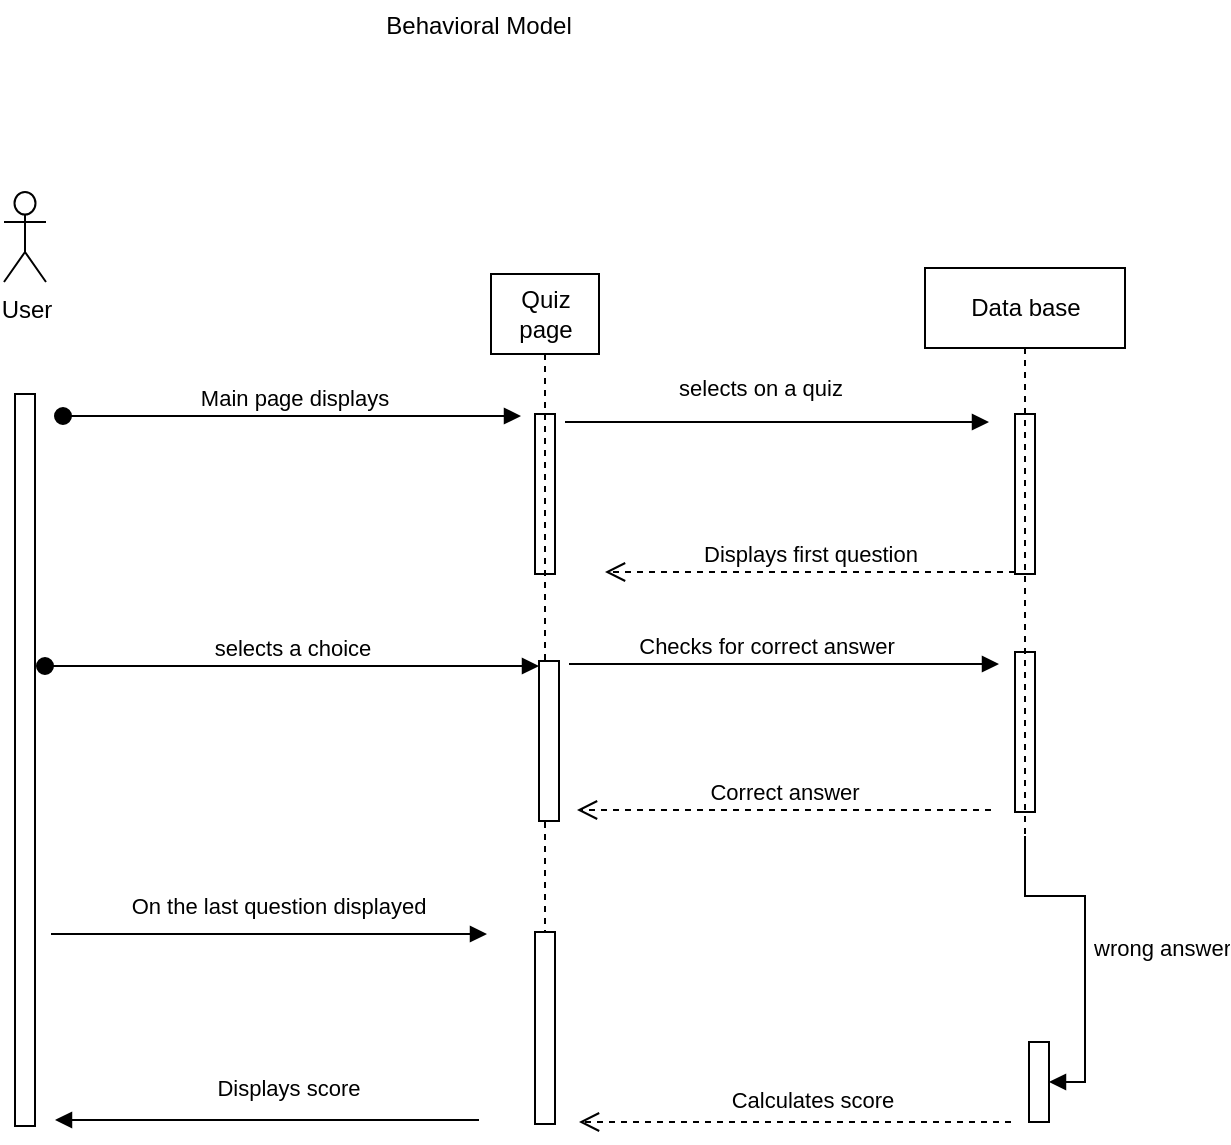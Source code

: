 <mxfile version="21.4.0" type="github">
  <diagram name="Page-1" id="2YBvvXClWsGukQMizWep">
    <mxGraphModel dx="880" dy="490" grid="0" gridSize="10" guides="1" tooltips="1" connect="1" arrows="1" fold="1" page="1" pageScale="1" pageWidth="850" pageHeight="1100" background="none" math="0" shadow="0">
      <root>
        <mxCell id="0" />
        <mxCell id="1" parent="0" />
        <mxCell id="xG01yMErNChcZ259U6Tp-1" value="" style="html=1;points=[];perimeter=orthogonalPerimeter;outlineConnect=0;targetShapes=umlLifeline;portConstraint=eastwest;newEdgeStyle={&quot;edgeStyle&quot;:&quot;elbowEdgeStyle&quot;,&quot;elbow&quot;:&quot;vertical&quot;,&quot;curved&quot;:0,&quot;rounded&quot;:0};" vertex="1" parent="1">
          <mxGeometry x="150.5" y="281" width="10" height="366" as="geometry" />
        </mxCell>
        <mxCell id="xG01yMErNChcZ259U6Tp-2" value="User" style="shape=umlActor;verticalLabelPosition=bottom;verticalAlign=top;html=1;" vertex="1" parent="1">
          <mxGeometry x="145" y="180" width="21" height="45" as="geometry" />
        </mxCell>
        <mxCell id="xG01yMErNChcZ259U6Tp-4" value="selects on a quiz" style="html=1;verticalAlign=bottom;endArrow=block;edgeStyle=elbowEdgeStyle;elbow=vertical;curved=0;rounded=0;" edge="1" parent="1">
          <mxGeometry x="-0.085" y="8" relative="1" as="geometry">
            <mxPoint x="425.5" y="295" as="sourcePoint" />
            <mxPoint x="637.5" y="295" as="targetPoint" />
            <Array as="points" />
            <mxPoint as="offset" />
          </mxGeometry>
        </mxCell>
        <mxCell id="xG01yMErNChcZ259U6Tp-5" value="Displays first question" style="html=1;verticalAlign=bottom;endArrow=open;dashed=1;endSize=8;edgeStyle=elbowEdgeStyle;elbow=vertical;curved=0;rounded=0;" edge="1" source="xG01yMErNChcZ259U6Tp-3" parent="1">
          <mxGeometry relative="1" as="geometry">
            <mxPoint x="445.5" y="370" as="targetPoint" />
          </mxGeometry>
        </mxCell>
        <mxCell id="xG01yMErNChcZ259U6Tp-6" value="" style="html=1;points=[];perimeter=orthogonalPerimeter;outlineConnect=0;targetShapes=umlLifeline;portConstraint=eastwest;newEdgeStyle={&quot;edgeStyle&quot;:&quot;elbowEdgeStyle&quot;,&quot;elbow&quot;:&quot;vertical&quot;,&quot;curved&quot;:0,&quot;rounded&quot;:0};" vertex="1" parent="1">
          <mxGeometry x="410.5" y="291" width="10" height="80" as="geometry" />
        </mxCell>
        <mxCell id="xG01yMErNChcZ259U6Tp-7" value="Main page displays" style="html=1;verticalAlign=bottom;startArrow=oval;endArrow=block;startSize=8;edgeStyle=elbowEdgeStyle;elbow=vertical;curved=0;rounded=0;" edge="1" parent="1">
          <mxGeometry x="0.004" relative="1" as="geometry">
            <mxPoint x="174.5" y="292" as="sourcePoint" />
            <mxPoint x="403.5" y="292" as="targetPoint" />
            <mxPoint as="offset" />
          </mxGeometry>
        </mxCell>
        <mxCell id="xG01yMErNChcZ259U6Tp-10" value="Quiz page" style="shape=umlLifeline;perimeter=lifelinePerimeter;whiteSpace=wrap;html=1;container=1;dropTarget=0;collapsible=0;recursiveResize=0;outlineConnect=0;portConstraint=eastwest;newEdgeStyle={&quot;edgeStyle&quot;:&quot;elbowEdgeStyle&quot;,&quot;elbow&quot;:&quot;vertical&quot;,&quot;curved&quot;:0,&quot;rounded&quot;:0};movable=1;resizable=1;rotatable=1;deletable=1;editable=1;locked=0;connectable=1;" vertex="1" parent="1">
          <mxGeometry x="388.5" y="221" width="54" height="425" as="geometry" />
        </mxCell>
        <mxCell id="xG01yMErNChcZ259U6Tp-13" value="" style="html=1;points=[];perimeter=orthogonalPerimeter;outlineConnect=0;targetShapes=umlLifeline;portConstraint=eastwest;newEdgeStyle={&quot;edgeStyle&quot;:&quot;elbowEdgeStyle&quot;,&quot;elbow&quot;:&quot;vertical&quot;,&quot;curved&quot;:0,&quot;rounded&quot;:0};" vertex="1" parent="xG01yMErNChcZ259U6Tp-10">
          <mxGeometry x="24" y="193.5" width="10" height="80" as="geometry" />
        </mxCell>
        <mxCell id="xG01yMErNChcZ259U6Tp-14" value="selects a choice" style="html=1;verticalAlign=bottom;startArrow=oval;endArrow=block;startSize=8;edgeStyle=elbowEdgeStyle;elbow=vertical;curved=0;rounded=0;" edge="1" target="xG01yMErNChcZ259U6Tp-13" parent="xG01yMErNChcZ259U6Tp-10">
          <mxGeometry relative="1" as="geometry">
            <mxPoint x="-223" y="196" as="sourcePoint" />
          </mxGeometry>
        </mxCell>
        <mxCell id="xG01yMErNChcZ259U6Tp-24" value="" style="html=1;points=[];perimeter=orthogonalPerimeter;outlineConnect=0;targetShapes=umlLifeline;portConstraint=eastwest;newEdgeStyle={&quot;edgeStyle&quot;:&quot;elbowEdgeStyle&quot;,&quot;elbow&quot;:&quot;vertical&quot;,&quot;curved&quot;:0,&quot;rounded&quot;:0};" vertex="1" parent="xG01yMErNChcZ259U6Tp-10">
          <mxGeometry x="22" y="329" width="10" height="96" as="geometry" />
        </mxCell>
        <mxCell id="xG01yMErNChcZ259U6Tp-3" value="" style="html=1;points=[];perimeter=orthogonalPerimeter;outlineConnect=0;targetShapes=umlLifeline;portConstraint=eastwest;newEdgeStyle={&quot;edgeStyle&quot;:&quot;elbowEdgeStyle&quot;,&quot;elbow&quot;:&quot;vertical&quot;,&quot;curved&quot;:0,&quot;rounded&quot;:0};" vertex="1" parent="1">
          <mxGeometry x="650.5" y="291" width="10" height="80" as="geometry" />
        </mxCell>
        <mxCell id="xG01yMErNChcZ259U6Tp-15" value="" style="html=1;points=[];perimeter=orthogonalPerimeter;outlineConnect=0;targetShapes=umlLifeline;portConstraint=eastwest;newEdgeStyle={&quot;edgeStyle&quot;:&quot;elbowEdgeStyle&quot;,&quot;elbow&quot;:&quot;vertical&quot;,&quot;curved&quot;:0,&quot;rounded&quot;:0};" vertex="1" parent="1">
          <mxGeometry x="650.5" y="410" width="10" height="80" as="geometry" />
        </mxCell>
        <mxCell id="xG01yMErNChcZ259U6Tp-17" value="Checks for correct answer" style="html=1;verticalAlign=bottom;endArrow=block;edgeStyle=elbowEdgeStyle;elbow=vertical;curved=0;rounded=0;" edge="1" parent="1">
          <mxGeometry x="-0.084" width="80" relative="1" as="geometry">
            <mxPoint x="427.5" y="416" as="sourcePoint" />
            <mxPoint x="642.5" y="416" as="targetPoint" />
            <mxPoint as="offset" />
          </mxGeometry>
        </mxCell>
        <mxCell id="xG01yMErNChcZ259U6Tp-18" value="Correct answer" style="html=1;verticalAlign=bottom;endArrow=open;dashed=1;endSize=8;edgeStyle=elbowEdgeStyle;elbow=vertical;curved=0;rounded=0;" edge="1" parent="1">
          <mxGeometry relative="1" as="geometry">
            <mxPoint x="638.5" y="489" as="sourcePoint" />
            <mxPoint x="431.5" y="489" as="targetPoint" />
          </mxGeometry>
        </mxCell>
        <mxCell id="xG01yMErNChcZ259U6Tp-19" value="Displays score" style="html=1;verticalAlign=bottom;endArrow=block;edgeStyle=elbowEdgeStyle;elbow=vertical;curved=0;rounded=0;" edge="1" parent="1">
          <mxGeometry x="-0.096" y="-7" width="80" relative="1" as="geometry">
            <mxPoint x="382.5" y="644" as="sourcePoint" />
            <mxPoint x="170.5" y="644" as="targetPoint" />
            <Array as="points">
              <mxPoint x="274.5" y="644" />
              <mxPoint x="310.5" y="502" />
            </Array>
            <mxPoint as="offset" />
          </mxGeometry>
        </mxCell>
        <mxCell id="xG01yMErNChcZ259U6Tp-20" value="On the last question displayed" style="html=1;verticalAlign=bottom;endArrow=block;edgeStyle=elbowEdgeStyle;elbow=vertical;curved=0;rounded=0;" edge="1" parent="1">
          <mxGeometry x="0.037" y="5" width="80" relative="1" as="geometry">
            <mxPoint x="168.5" y="551" as="sourcePoint" />
            <mxPoint x="386.5" y="551" as="targetPoint" />
            <mxPoint as="offset" />
          </mxGeometry>
        </mxCell>
        <mxCell id="xG01yMErNChcZ259U6Tp-21" value="" style="html=1;points=[];perimeter=orthogonalPerimeter;outlineConnect=0;targetShapes=umlLifeline;portConstraint=eastwest;newEdgeStyle={&quot;edgeStyle&quot;:&quot;elbowEdgeStyle&quot;,&quot;elbow&quot;:&quot;vertical&quot;,&quot;curved&quot;:0,&quot;rounded&quot;:0};" vertex="1" parent="1">
          <mxGeometry x="657.5" y="605" width="10" height="40" as="geometry" />
        </mxCell>
        <mxCell id="xG01yMErNChcZ259U6Tp-22" value="wrong answer" style="html=1;align=left;spacingLeft=2;endArrow=block;rounded=0;edgeStyle=orthogonalEdgeStyle;curved=0;rounded=0;" edge="1" target="xG01yMErNChcZ259U6Tp-21" parent="1">
          <mxGeometry relative="1" as="geometry">
            <mxPoint x="655.5" y="502" as="sourcePoint" />
            <Array as="points">
              <mxPoint x="685.5" y="532" />
            </Array>
          </mxGeometry>
        </mxCell>
        <mxCell id="xG01yMErNChcZ259U6Tp-23" value="Calculates score" style="html=1;verticalAlign=bottom;endArrow=open;dashed=1;endSize=8;edgeStyle=elbowEdgeStyle;elbow=vertical;curved=0;rounded=0;" edge="1" parent="1">
          <mxGeometry x="-0.075" y="-2" relative="1" as="geometry">
            <mxPoint x="648.5" y="645" as="sourcePoint" />
            <mxPoint x="432.5" y="645" as="targetPoint" />
            <mxPoint as="offset" />
          </mxGeometry>
        </mxCell>
        <mxCell id="xG01yMErNChcZ259U6Tp-25" value="Data base" style="shape=umlLifeline;perimeter=lifelinePerimeter;whiteSpace=wrap;html=1;container=1;dropTarget=0;collapsible=0;recursiveResize=0;outlineConnect=0;portConstraint=eastwest;newEdgeStyle={&quot;edgeStyle&quot;:&quot;elbowEdgeStyle&quot;,&quot;elbow&quot;:&quot;vertical&quot;,&quot;curved&quot;:0,&quot;rounded&quot;:0};" vertex="1" parent="1">
          <mxGeometry x="605.5" y="218" width="100" height="300" as="geometry" />
        </mxCell>
        <mxCell id="xG01yMErNChcZ259U6Tp-28" value="Behavioral Model" style="text;html=1;align=center;verticalAlign=middle;resizable=0;points=[];autosize=1;strokeColor=none;fillColor=none;" vertex="1" parent="1">
          <mxGeometry x="326.5" y="84" width="111" height="26" as="geometry" />
        </mxCell>
      </root>
    </mxGraphModel>
  </diagram>
</mxfile>
